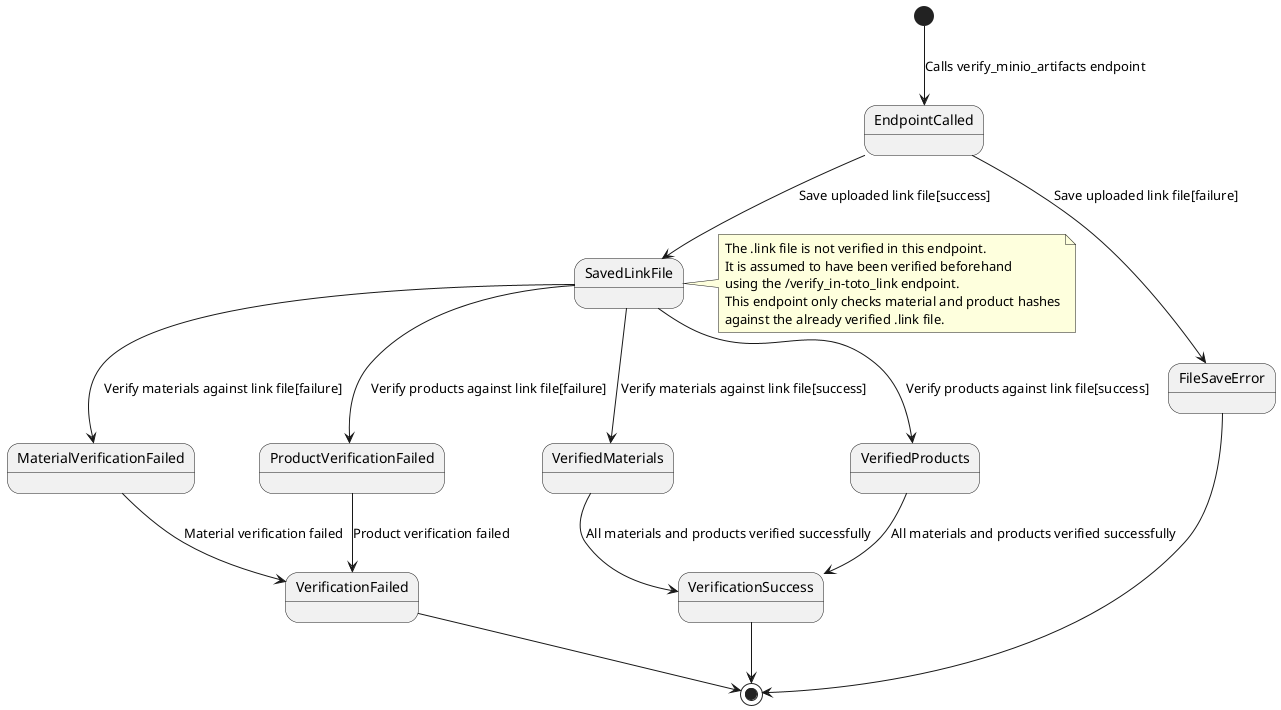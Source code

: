 @startuml State Diagram: /verify_minio_artifacts

[*] --> EndpointCalled : Calls verify_minio_artifacts endpoint
EndpointCalled --> SavedLinkFile : Save uploaded link file[success]
EndpointCalled --> FileSaveError : Save uploaded link file[failure]

SavedLinkFile --> VerifiedMaterials : Verify materials against link file[success]
SavedLinkFile --> MaterialVerificationFailed : Verify materials against link file[failure]
SavedLinkFile --> VerifiedProducts : Verify products against link file[success]
SavedLinkFile --> ProductVerificationFailed : Verify products against link file[failure]

VerifiedMaterials --> VerificationSuccess : All materials and products verified successfully
VerifiedProducts --> VerificationSuccess : All materials and products verified successfully
MaterialVerificationFailed --> VerificationFailed : Material verification failed
ProductVerificationFailed --> VerificationFailed : Product verification failed

FileSaveError --> [*]
VerificationSuccess --> [*]
VerificationFailed --> [*]

note right of SavedLinkFile
The .link file is not verified in this endpoint.
It is assumed to have been verified beforehand
using the /verify_in-toto_link endpoint.
This endpoint only checks material and product hashes
against the already verified .link file.
end note

@enduml
